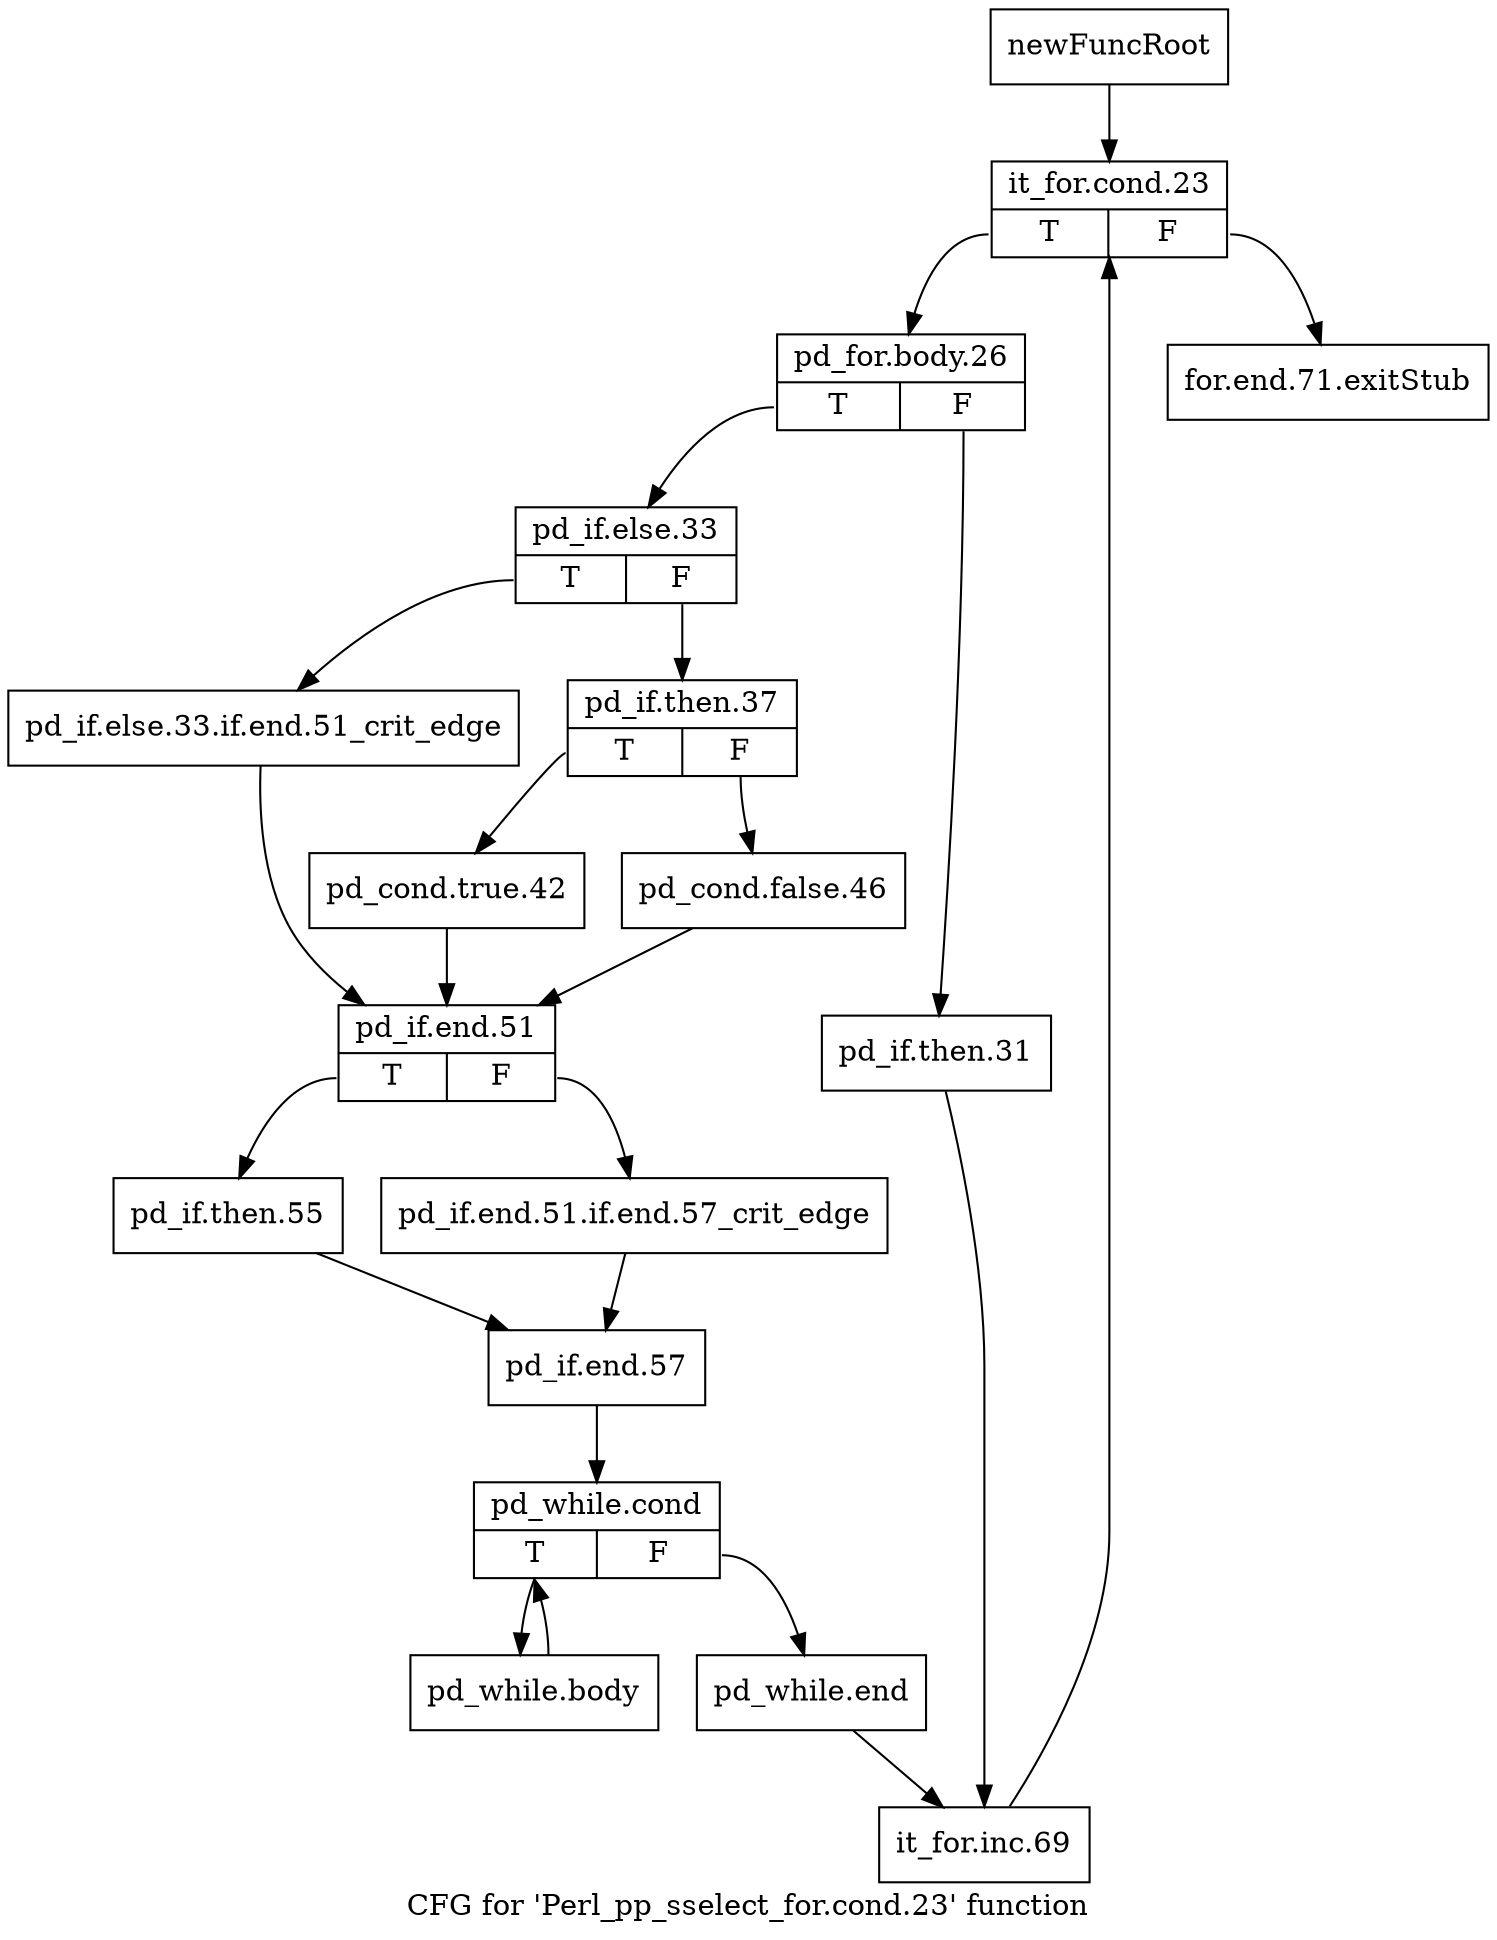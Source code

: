 digraph "CFG for 'Perl_pp_sselect_for.cond.23' function" {
	label="CFG for 'Perl_pp_sselect_for.cond.23' function";

	Node0x50a49d0 [shape=record,label="{newFuncRoot}"];
	Node0x50a49d0 -> Node0x50e52a0;
	Node0x50e5250 [shape=record,label="{for.end.71.exitStub}"];
	Node0x50e52a0 [shape=record,label="{it_for.cond.23|{<s0>T|<s1>F}}"];
	Node0x50e52a0:s0 -> Node0x50e52f0;
	Node0x50e52a0:s1 -> Node0x50e5250;
	Node0x50e52f0 [shape=record,label="{pd_for.body.26|{<s0>T|<s1>F}}"];
	Node0x50e52f0:s0 -> Node0x50e5390;
	Node0x50e52f0:s1 -> Node0x50e5340;
	Node0x50e5340 [shape=record,label="{pd_if.then.31}"];
	Node0x50e5340 -> Node0x50e5700;
	Node0x50e5390 [shape=record,label="{pd_if.else.33|{<s0>T|<s1>F}}"];
	Node0x50e5390:s0 -> Node0x50e54d0;
	Node0x50e5390:s1 -> Node0x50e53e0;
	Node0x50e53e0 [shape=record,label="{pd_if.then.37|{<s0>T|<s1>F}}"];
	Node0x50e53e0:s0 -> Node0x50e5480;
	Node0x50e53e0:s1 -> Node0x50e5430;
	Node0x50e5430 [shape=record,label="{pd_cond.false.46}"];
	Node0x50e5430 -> Node0x50e5520;
	Node0x50e5480 [shape=record,label="{pd_cond.true.42}"];
	Node0x50e5480 -> Node0x50e5520;
	Node0x50e54d0 [shape=record,label="{pd_if.else.33.if.end.51_crit_edge}"];
	Node0x50e54d0 -> Node0x50e5520;
	Node0x50e5520 [shape=record,label="{pd_if.end.51|{<s0>T|<s1>F}}"];
	Node0x50e5520:s0 -> Node0x50e55c0;
	Node0x50e5520:s1 -> Node0x50e5570;
	Node0x50e5570 [shape=record,label="{pd_if.end.51.if.end.57_crit_edge}"];
	Node0x50e5570 -> Node0x50e5610;
	Node0x50e55c0 [shape=record,label="{pd_if.then.55}"];
	Node0x50e55c0 -> Node0x50e5610;
	Node0x50e5610 [shape=record,label="{pd_if.end.57}"];
	Node0x50e5610 -> Node0x50e5660;
	Node0x50e5660 [shape=record,label="{pd_while.cond|{<s0>T|<s1>F}}"];
	Node0x50e5660:s0 -> Node0x50e5750;
	Node0x50e5660:s1 -> Node0x50e56b0;
	Node0x50e56b0 [shape=record,label="{pd_while.end}"];
	Node0x50e56b0 -> Node0x50e5700;
	Node0x50e5700 [shape=record,label="{it_for.inc.69}"];
	Node0x50e5700 -> Node0x50e52a0;
	Node0x50e5750 [shape=record,label="{pd_while.body}"];
	Node0x50e5750 -> Node0x50e5660;
}
